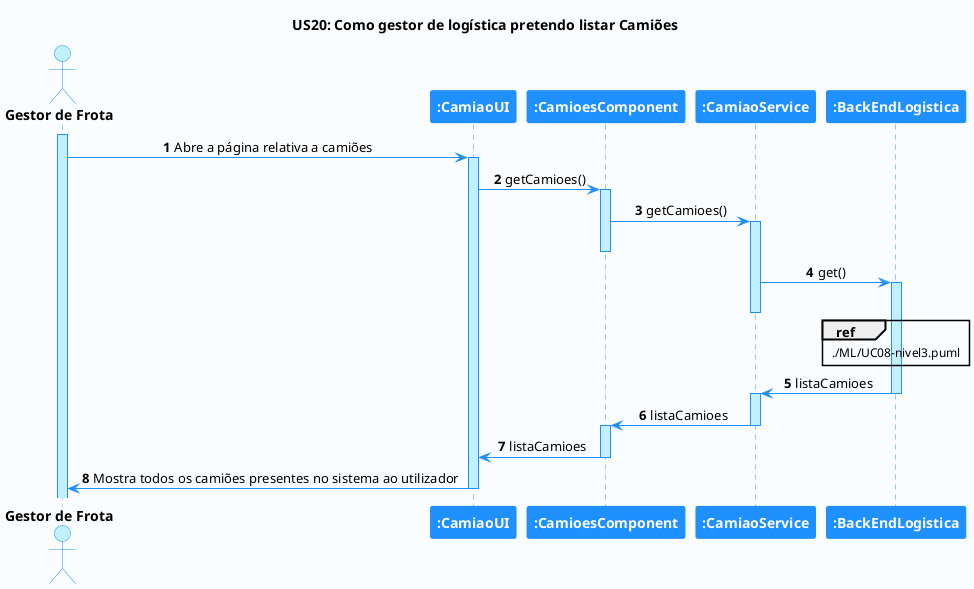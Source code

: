 @startuml hello

'-Style----------------------------------------------------------------------------------------------------------------

autonumber

skinparam DefaultTextAlignment center

skinparam BackgroundColor #fafdff

skinparam sequence {
    LifeLineBorderColor DodgerBlue
    LifeLineBackgroundColor APPLICATION

    ActorBackgroundColor APPLICATION
    ActorBorderColor DodgerBlue

    BackgroundColor #FFFFFF
    ArrowColor DodgerBlue
    BorderColor DodgerBlue

    ParticipantBackgroundColor DodgerBlue
    ParticipantFontColor #FFFFFF
    ParticipantBorderColor DodgerBlue

    GroupBorderColor #082642
    GroupBackgroundColor APPLICATION
}

skinparam note {
    LifeLineBorderColor DodgerBlue
    LifeLineBackgroundColor APPLICATION

    ActorBackgroundColor APPLICATION
    ActorBorderColor DodgerBlue

    BackgroundColor #FFFFFF
    ArrowColor DodgerBlue
    BorderColor DodgerBlue

    ParticipantBackgroundColor DodgerBlue
    ParticipantFontColor #FFFFFF
    ParticipantBorderColor DodgerBlue

    GroupBorderColor #082642
    GroupBackgroundColor APPLICATION
}

'-Title----------------------------------------------------------------------------------------------------------------

title US20: Como gestor de logística pretendo listar Camiões

'-Actors/Participants--------------------------------------------------------------------------------------------------

actor "<b>Gestor de Frota" as A
participant "<b>:CamiaoUI" as CU
participant "<b>:CamioesComponent" as CC
participant "<b>:CamiaoService" as CS
participant "<b>:BackEndLogistica" as AL


'-Associations---------------------------------------------------------------------------------------------------------

activate A

A -> CU: Abre a página relativa a camiões
activate CU
CU -> CC: getCamioes()
activate CC
CC -> CS : getCamioes()
activate CS
deactivate CC
CS -> AL : get()

ref over AL
 ./ML/UC08-nivel3.puml
end ref
activate AL
deactivate CS
AL -> CS : listaCamioes
deactivate AL
activate CS
CS -> CC : listaCamioes
deactivate CS
activate CC
CC -> CU : listaCamioes
deactivate CC
CU -> A: Mostra todos os camiões presentes no sistema ao utilizador

deactivate CU

'----------------------------------------------------------------------------------------------------------------------

@enduml